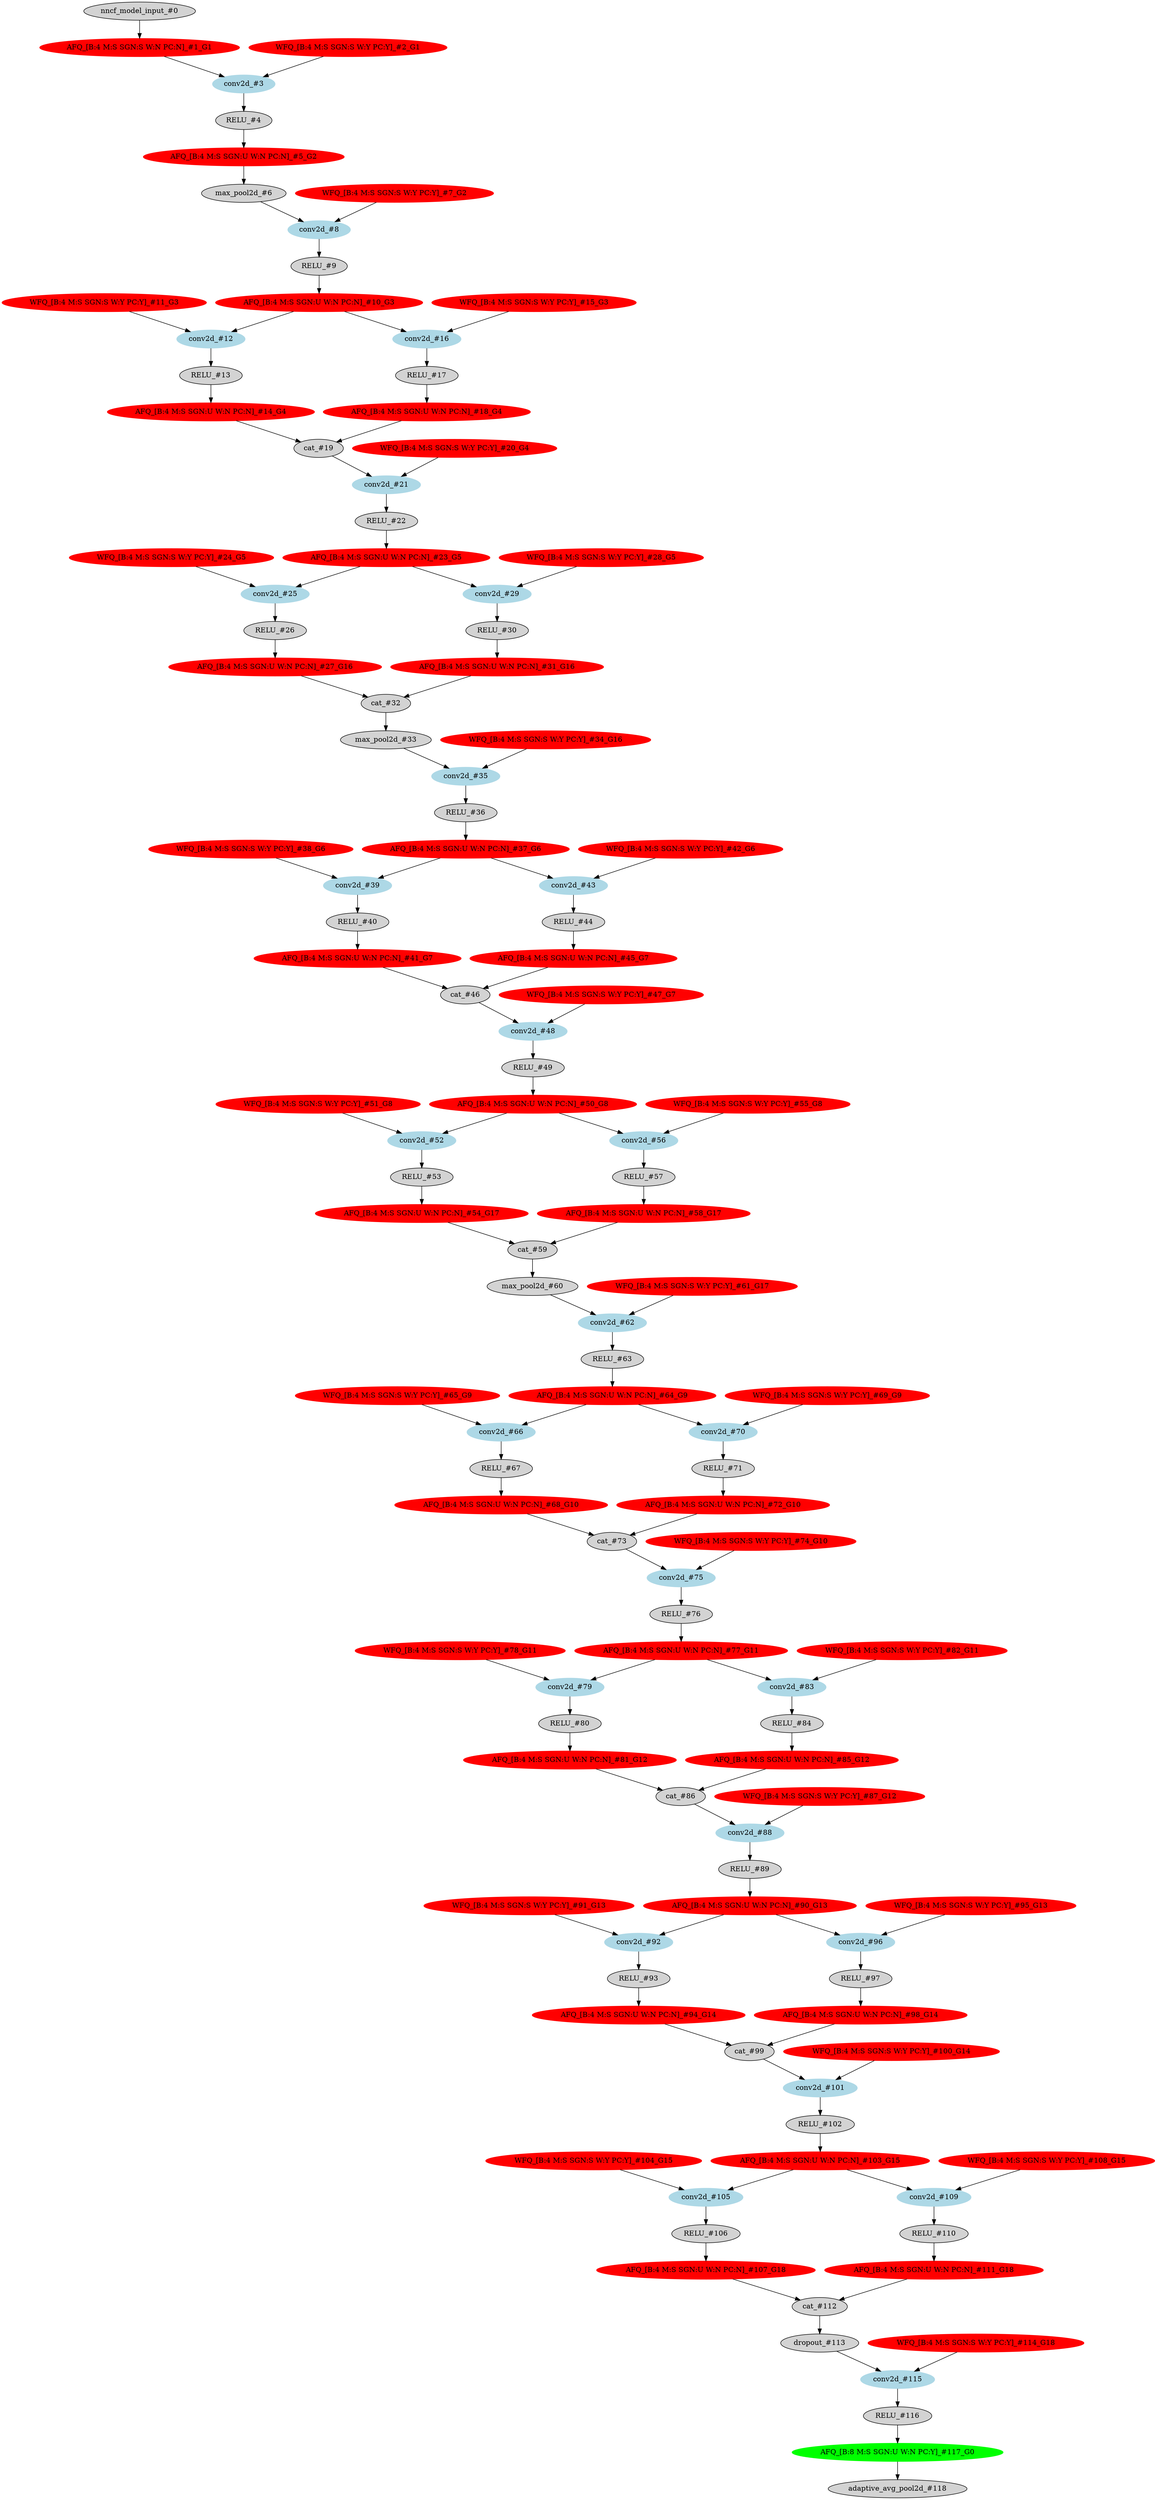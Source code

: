 strict digraph  {
"0 /nncf_model_input" [id=0, label="nncf_model_input_#0", scope="", style=filled, type=nncf_model_input];
"1 SymmetricQuantizer/symmetric_quantize" [color=red, id=1, label="AFQ_[B:4 M:S SGN:S W:N PC:N]_#1_G1", scope=SymmetricQuantizer, style=filled, type=symmetric_quantize];
"2 SqueezeNet/Sequential[features]/NNCFConv2d[0]/ModuleDict[pre_ops]/UpdateWeight[0]/SymmetricQuantizer[op]/symmetric_quantize" [color=red, id=2, label="WFQ_[B:4 M:S SGN:S W:Y PC:Y]_#2_G1", scope="SqueezeNet/Sequential[features]/NNCFConv2d[0]/ModuleDict[pre_ops]/UpdateWeight[0]/SymmetricQuantizer[op]", style=filled, type=symmetric_quantize];
"3 SqueezeNet/Sequential[features]/NNCFConv2d[0]/conv2d" [color=lightblue, id=3, label="conv2d_#3", scope="SqueezeNet/Sequential[features]/NNCFConv2d[0]", style=filled, type=conv2d];
"4 SqueezeNet/Sequential[features]/ReLU[1]/RELU" [id=4, label="RELU_#4", scope="SqueezeNet/Sequential[features]/ReLU[1]", style=filled, type=RELU];
"5 SqueezeNet/Sequential[features]/ReLU[1]/SymmetricQuantizer/symmetric_quantize" [color=red, id=5, label="AFQ_[B:4 M:S SGN:U W:N PC:N]_#5_G2", scope="SqueezeNet/Sequential[features]/ReLU[1]/SymmetricQuantizer", style=filled, type=symmetric_quantize];
"6 SqueezeNet/Sequential[features]/MaxPool2d[2]/max_pool2d" [id=6, label="max_pool2d_#6", scope="SqueezeNet/Sequential[features]/MaxPool2d[2]", style=filled, type=max_pool2d];
"7 SqueezeNet/Sequential[features]/Fire[3]/NNCFConv2d[squeeze]/ModuleDict[pre_ops]/UpdateWeight[0]/SymmetricQuantizer[op]/symmetric_quantize" [color=red, id=7, label="WFQ_[B:4 M:S SGN:S W:Y PC:Y]_#7_G2", scope="SqueezeNet/Sequential[features]/Fire[3]/NNCFConv2d[squeeze]/ModuleDict[pre_ops]/UpdateWeight[0]/SymmetricQuantizer[op]", style=filled, type=symmetric_quantize];
"8 SqueezeNet/Sequential[features]/Fire[3]/NNCFConv2d[squeeze]/conv2d" [color=lightblue, id=8, label="conv2d_#8", scope="SqueezeNet/Sequential[features]/Fire[3]/NNCFConv2d[squeeze]", style=filled, type=conv2d];
"9 SqueezeNet/Sequential[features]/Fire[3]/ReLU[squeeze_activation]/RELU" [id=9, label="RELU_#9", scope="SqueezeNet/Sequential[features]/Fire[3]/ReLU[squeeze_activation]", style=filled, type=RELU];
"10 SqueezeNet/Sequential[features]/Fire[3]/ReLU[squeeze_activation]/SymmetricQuantizer/symmetric_quantize" [color=red, id=10, label="AFQ_[B:4 M:S SGN:U W:N PC:N]_#10_G3", scope="SqueezeNet/Sequential[features]/Fire[3]/ReLU[squeeze_activation]/SymmetricQuantizer", style=filled, type=symmetric_quantize];
"11 SqueezeNet/Sequential[features]/Fire[3]/NNCFConv2d[expand1x1]/ModuleDict[pre_ops]/UpdateWeight[0]/SymmetricQuantizer[op]/symmetric_quantize" [color=red, id=11, label="WFQ_[B:4 M:S SGN:S W:Y PC:Y]_#11_G3", scope="SqueezeNet/Sequential[features]/Fire[3]/NNCFConv2d[expand1x1]/ModuleDict[pre_ops]/UpdateWeight[0]/SymmetricQuantizer[op]", style=filled, type=symmetric_quantize];
"12 SqueezeNet/Sequential[features]/Fire[3]/NNCFConv2d[expand1x1]/conv2d" [color=lightblue, id=12, label="conv2d_#12", scope="SqueezeNet/Sequential[features]/Fire[3]/NNCFConv2d[expand1x1]", style=filled, type=conv2d];
"13 SqueezeNet/Sequential[features]/Fire[3]/ReLU[expand1x1_activation]/RELU" [id=13, label="RELU_#13", scope="SqueezeNet/Sequential[features]/Fire[3]/ReLU[expand1x1_activation]", style=filled, type=RELU];
"14 SqueezeNet/Sequential[features]/Fire[3]/ReLU[expand1x1_activation]/SymmetricQuantizer/symmetric_quantize" [color=red, id=14, label="AFQ_[B:4 M:S SGN:U W:N PC:N]_#14_G4", scope="SqueezeNet/Sequential[features]/Fire[3]/ReLU[expand1x1_activation]/SymmetricQuantizer", style=filled, type=symmetric_quantize];
"15 SqueezeNet/Sequential[features]/Fire[3]/NNCFConv2d[expand3x3]/ModuleDict[pre_ops]/UpdateWeight[0]/SymmetricQuantizer[op]/symmetric_quantize" [color=red, id=15, label="WFQ_[B:4 M:S SGN:S W:Y PC:Y]_#15_G3", scope="SqueezeNet/Sequential[features]/Fire[3]/NNCFConv2d[expand3x3]/ModuleDict[pre_ops]/UpdateWeight[0]/SymmetricQuantizer[op]", style=filled, type=symmetric_quantize];
"16 SqueezeNet/Sequential[features]/Fire[3]/NNCFConv2d[expand3x3]/conv2d" [color=lightblue, id=16, label="conv2d_#16", scope="SqueezeNet/Sequential[features]/Fire[3]/NNCFConv2d[expand3x3]", style=filled, type=conv2d];
"17 SqueezeNet/Sequential[features]/Fire[3]/ReLU[expand3x3_activation]/RELU" [id=17, label="RELU_#17", scope="SqueezeNet/Sequential[features]/Fire[3]/ReLU[expand3x3_activation]", style=filled, type=RELU];
"18 SqueezeNet/Sequential[features]/Fire[3]/ReLU[expand3x3_activation]/SymmetricQuantizer/symmetric_quantize" [color=red, id=18, label="AFQ_[B:4 M:S SGN:U W:N PC:N]_#18_G4", scope="SqueezeNet/Sequential[features]/Fire[3]/ReLU[expand3x3_activation]/SymmetricQuantizer", style=filled, type=symmetric_quantize];
"19 SqueezeNet/Sequential[features]/Fire[3]/cat" [id=19, label="cat_#19", scope="SqueezeNet/Sequential[features]/Fire[3]", style=filled, type=cat];
"20 SqueezeNet/Sequential[features]/Fire[4]/NNCFConv2d[squeeze]/ModuleDict[pre_ops]/UpdateWeight[0]/SymmetricQuantizer[op]/symmetric_quantize" [color=red, id=20, label="WFQ_[B:4 M:S SGN:S W:Y PC:Y]_#20_G4", scope="SqueezeNet/Sequential[features]/Fire[4]/NNCFConv2d[squeeze]/ModuleDict[pre_ops]/UpdateWeight[0]/SymmetricQuantizer[op]", style=filled, type=symmetric_quantize];
"21 SqueezeNet/Sequential[features]/Fire[4]/NNCFConv2d[squeeze]/conv2d" [color=lightblue, id=21, label="conv2d_#21", scope="SqueezeNet/Sequential[features]/Fire[4]/NNCFConv2d[squeeze]", style=filled, type=conv2d];
"22 SqueezeNet/Sequential[features]/Fire[4]/ReLU[squeeze_activation]/RELU" [id=22, label="RELU_#22", scope="SqueezeNet/Sequential[features]/Fire[4]/ReLU[squeeze_activation]", style=filled, type=RELU];
"23 SqueezeNet/Sequential[features]/Fire[4]/ReLU[squeeze_activation]/SymmetricQuantizer/symmetric_quantize" [color=red, id=23, label="AFQ_[B:4 M:S SGN:U W:N PC:N]_#23_G5", scope="SqueezeNet/Sequential[features]/Fire[4]/ReLU[squeeze_activation]/SymmetricQuantizer", style=filled, type=symmetric_quantize];
"24 SqueezeNet/Sequential[features]/Fire[4]/NNCFConv2d[expand1x1]/ModuleDict[pre_ops]/UpdateWeight[0]/SymmetricQuantizer[op]/symmetric_quantize" [color=red, id=24, label="WFQ_[B:4 M:S SGN:S W:Y PC:Y]_#24_G5", scope="SqueezeNet/Sequential[features]/Fire[4]/NNCFConv2d[expand1x1]/ModuleDict[pre_ops]/UpdateWeight[0]/SymmetricQuantizer[op]", style=filled, type=symmetric_quantize];
"25 SqueezeNet/Sequential[features]/Fire[4]/NNCFConv2d[expand1x1]/conv2d" [color=lightblue, id=25, label="conv2d_#25", scope="SqueezeNet/Sequential[features]/Fire[4]/NNCFConv2d[expand1x1]", style=filled, type=conv2d];
"26 SqueezeNet/Sequential[features]/Fire[4]/ReLU[expand1x1_activation]/RELU" [id=26, label="RELU_#26", scope="SqueezeNet/Sequential[features]/Fire[4]/ReLU[expand1x1_activation]", style=filled, type=RELU];
"27 SqueezeNet/Sequential[features]/Fire[4]/ReLU[expand1x1_activation]/SymmetricQuantizer/symmetric_quantize" [color=red, id=27, label="AFQ_[B:4 M:S SGN:U W:N PC:N]_#27_G16", scope="SqueezeNet/Sequential[features]/Fire[4]/ReLU[expand1x1_activation]/SymmetricQuantizer", style=filled, type=symmetric_quantize];
"28 SqueezeNet/Sequential[features]/Fire[4]/NNCFConv2d[expand3x3]/ModuleDict[pre_ops]/UpdateWeight[0]/SymmetricQuantizer[op]/symmetric_quantize" [color=red, id=28, label="WFQ_[B:4 M:S SGN:S W:Y PC:Y]_#28_G5", scope="SqueezeNet/Sequential[features]/Fire[4]/NNCFConv2d[expand3x3]/ModuleDict[pre_ops]/UpdateWeight[0]/SymmetricQuantizer[op]", style=filled, type=symmetric_quantize];
"29 SqueezeNet/Sequential[features]/Fire[4]/NNCFConv2d[expand3x3]/conv2d" [color=lightblue, id=29, label="conv2d_#29", scope="SqueezeNet/Sequential[features]/Fire[4]/NNCFConv2d[expand3x3]", style=filled, type=conv2d];
"30 SqueezeNet/Sequential[features]/Fire[4]/ReLU[expand3x3_activation]/RELU" [id=30, label="RELU_#30", scope="SqueezeNet/Sequential[features]/Fire[4]/ReLU[expand3x3_activation]", style=filled, type=RELU];
"31 SqueezeNet/Sequential[features]/Fire[4]/ReLU[expand3x3_activation]/SymmetricQuantizer/symmetric_quantize" [color=red, id=31, label="AFQ_[B:4 M:S SGN:U W:N PC:N]_#31_G16", scope="SqueezeNet/Sequential[features]/Fire[4]/ReLU[expand3x3_activation]/SymmetricQuantizer", style=filled, type=symmetric_quantize];
"32 SqueezeNet/Sequential[features]/Fire[4]/cat" [id=32, label="cat_#32", scope="SqueezeNet/Sequential[features]/Fire[4]", style=filled, type=cat];
"33 SqueezeNet/Sequential[features]/MaxPool2d[5]/max_pool2d" [id=33, label="max_pool2d_#33", scope="SqueezeNet/Sequential[features]/MaxPool2d[5]", style=filled, type=max_pool2d];
"34 SqueezeNet/Sequential[features]/Fire[6]/NNCFConv2d[squeeze]/ModuleDict[pre_ops]/UpdateWeight[0]/SymmetricQuantizer[op]/symmetric_quantize" [color=red, id=34, label="WFQ_[B:4 M:S SGN:S W:Y PC:Y]_#34_G16", scope="SqueezeNet/Sequential[features]/Fire[6]/NNCFConv2d[squeeze]/ModuleDict[pre_ops]/UpdateWeight[0]/SymmetricQuantizer[op]", style=filled, type=symmetric_quantize];
"35 SqueezeNet/Sequential[features]/Fire[6]/NNCFConv2d[squeeze]/conv2d" [color=lightblue, id=35, label="conv2d_#35", scope="SqueezeNet/Sequential[features]/Fire[6]/NNCFConv2d[squeeze]", style=filled, type=conv2d];
"36 SqueezeNet/Sequential[features]/Fire[6]/ReLU[squeeze_activation]/RELU" [id=36, label="RELU_#36", scope="SqueezeNet/Sequential[features]/Fire[6]/ReLU[squeeze_activation]", style=filled, type=RELU];
"37 SqueezeNet/Sequential[features]/Fire[6]/ReLU[squeeze_activation]/SymmetricQuantizer/symmetric_quantize" [color=red, id=37, label="AFQ_[B:4 M:S SGN:U W:N PC:N]_#37_G6", scope="SqueezeNet/Sequential[features]/Fire[6]/ReLU[squeeze_activation]/SymmetricQuantizer", style=filled, type=symmetric_quantize];
"38 SqueezeNet/Sequential[features]/Fire[6]/NNCFConv2d[expand1x1]/ModuleDict[pre_ops]/UpdateWeight[0]/SymmetricQuantizer[op]/symmetric_quantize" [color=red, id=38, label="WFQ_[B:4 M:S SGN:S W:Y PC:Y]_#38_G6", scope="SqueezeNet/Sequential[features]/Fire[6]/NNCFConv2d[expand1x1]/ModuleDict[pre_ops]/UpdateWeight[0]/SymmetricQuantizer[op]", style=filled, type=symmetric_quantize];
"39 SqueezeNet/Sequential[features]/Fire[6]/NNCFConv2d[expand1x1]/conv2d" [color=lightblue, id=39, label="conv2d_#39", scope="SqueezeNet/Sequential[features]/Fire[6]/NNCFConv2d[expand1x1]", style=filled, type=conv2d];
"40 SqueezeNet/Sequential[features]/Fire[6]/ReLU[expand1x1_activation]/RELU" [id=40, label="RELU_#40", scope="SqueezeNet/Sequential[features]/Fire[6]/ReLU[expand1x1_activation]", style=filled, type=RELU];
"41 SqueezeNet/Sequential[features]/Fire[6]/ReLU[expand1x1_activation]/SymmetricQuantizer/symmetric_quantize" [color=red, id=41, label="AFQ_[B:4 M:S SGN:U W:N PC:N]_#41_G7", scope="SqueezeNet/Sequential[features]/Fire[6]/ReLU[expand1x1_activation]/SymmetricQuantizer", style=filled, type=symmetric_quantize];
"42 SqueezeNet/Sequential[features]/Fire[6]/NNCFConv2d[expand3x3]/ModuleDict[pre_ops]/UpdateWeight[0]/SymmetricQuantizer[op]/symmetric_quantize" [color=red, id=42, label="WFQ_[B:4 M:S SGN:S W:Y PC:Y]_#42_G6", scope="SqueezeNet/Sequential[features]/Fire[6]/NNCFConv2d[expand3x3]/ModuleDict[pre_ops]/UpdateWeight[0]/SymmetricQuantizer[op]", style=filled, type=symmetric_quantize];
"43 SqueezeNet/Sequential[features]/Fire[6]/NNCFConv2d[expand3x3]/conv2d" [color=lightblue, id=43, label="conv2d_#43", scope="SqueezeNet/Sequential[features]/Fire[6]/NNCFConv2d[expand3x3]", style=filled, type=conv2d];
"44 SqueezeNet/Sequential[features]/Fire[6]/ReLU[expand3x3_activation]/RELU" [id=44, label="RELU_#44", scope="SqueezeNet/Sequential[features]/Fire[6]/ReLU[expand3x3_activation]", style=filled, type=RELU];
"45 SqueezeNet/Sequential[features]/Fire[6]/ReLU[expand3x3_activation]/SymmetricQuantizer/symmetric_quantize" [color=red, id=45, label="AFQ_[B:4 M:S SGN:U W:N PC:N]_#45_G7", scope="SqueezeNet/Sequential[features]/Fire[6]/ReLU[expand3x3_activation]/SymmetricQuantizer", style=filled, type=symmetric_quantize];
"46 SqueezeNet/Sequential[features]/Fire[6]/cat" [id=46, label="cat_#46", scope="SqueezeNet/Sequential[features]/Fire[6]", style=filled, type=cat];
"47 SqueezeNet/Sequential[features]/Fire[7]/NNCFConv2d[squeeze]/ModuleDict[pre_ops]/UpdateWeight[0]/SymmetricQuantizer[op]/symmetric_quantize" [color=red, id=47, label="WFQ_[B:4 M:S SGN:S W:Y PC:Y]_#47_G7", scope="SqueezeNet/Sequential[features]/Fire[7]/NNCFConv2d[squeeze]/ModuleDict[pre_ops]/UpdateWeight[0]/SymmetricQuantizer[op]", style=filled, type=symmetric_quantize];
"48 SqueezeNet/Sequential[features]/Fire[7]/NNCFConv2d[squeeze]/conv2d" [color=lightblue, id=48, label="conv2d_#48", scope="SqueezeNet/Sequential[features]/Fire[7]/NNCFConv2d[squeeze]", style=filled, type=conv2d];
"49 SqueezeNet/Sequential[features]/Fire[7]/ReLU[squeeze_activation]/RELU" [id=49, label="RELU_#49", scope="SqueezeNet/Sequential[features]/Fire[7]/ReLU[squeeze_activation]", style=filled, type=RELU];
"50 SqueezeNet/Sequential[features]/Fire[7]/ReLU[squeeze_activation]/SymmetricQuantizer/symmetric_quantize" [color=red, id=50, label="AFQ_[B:4 M:S SGN:U W:N PC:N]_#50_G8", scope="SqueezeNet/Sequential[features]/Fire[7]/ReLU[squeeze_activation]/SymmetricQuantizer", style=filled, type=symmetric_quantize];
"51 SqueezeNet/Sequential[features]/Fire[7]/NNCFConv2d[expand1x1]/ModuleDict[pre_ops]/UpdateWeight[0]/SymmetricQuantizer[op]/symmetric_quantize" [color=red, id=51, label="WFQ_[B:4 M:S SGN:S W:Y PC:Y]_#51_G8", scope="SqueezeNet/Sequential[features]/Fire[7]/NNCFConv2d[expand1x1]/ModuleDict[pre_ops]/UpdateWeight[0]/SymmetricQuantizer[op]", style=filled, type=symmetric_quantize];
"52 SqueezeNet/Sequential[features]/Fire[7]/NNCFConv2d[expand1x1]/conv2d" [color=lightblue, id=52, label="conv2d_#52", scope="SqueezeNet/Sequential[features]/Fire[7]/NNCFConv2d[expand1x1]", style=filled, type=conv2d];
"53 SqueezeNet/Sequential[features]/Fire[7]/ReLU[expand1x1_activation]/RELU" [id=53, label="RELU_#53", scope="SqueezeNet/Sequential[features]/Fire[7]/ReLU[expand1x1_activation]", style=filled, type=RELU];
"54 SqueezeNet/Sequential[features]/Fire[7]/ReLU[expand1x1_activation]/SymmetricQuantizer/symmetric_quantize" [color=red, id=54, label="AFQ_[B:4 M:S SGN:U W:N PC:N]_#54_G17", scope="SqueezeNet/Sequential[features]/Fire[7]/ReLU[expand1x1_activation]/SymmetricQuantizer", style=filled, type=symmetric_quantize];
"55 SqueezeNet/Sequential[features]/Fire[7]/NNCFConv2d[expand3x3]/ModuleDict[pre_ops]/UpdateWeight[0]/SymmetricQuantizer[op]/symmetric_quantize" [color=red, id=55, label="WFQ_[B:4 M:S SGN:S W:Y PC:Y]_#55_G8", scope="SqueezeNet/Sequential[features]/Fire[7]/NNCFConv2d[expand3x3]/ModuleDict[pre_ops]/UpdateWeight[0]/SymmetricQuantizer[op]", style=filled, type=symmetric_quantize];
"56 SqueezeNet/Sequential[features]/Fire[7]/NNCFConv2d[expand3x3]/conv2d" [color=lightblue, id=56, label="conv2d_#56", scope="SqueezeNet/Sequential[features]/Fire[7]/NNCFConv2d[expand3x3]", style=filled, type=conv2d];
"57 SqueezeNet/Sequential[features]/Fire[7]/ReLU[expand3x3_activation]/RELU" [id=57, label="RELU_#57", scope="SqueezeNet/Sequential[features]/Fire[7]/ReLU[expand3x3_activation]", style=filled, type=RELU];
"58 SqueezeNet/Sequential[features]/Fire[7]/ReLU[expand3x3_activation]/SymmetricQuantizer/symmetric_quantize" [color=red, id=58, label="AFQ_[B:4 M:S SGN:U W:N PC:N]_#58_G17", scope="SqueezeNet/Sequential[features]/Fire[7]/ReLU[expand3x3_activation]/SymmetricQuantizer", style=filled, type=symmetric_quantize];
"59 SqueezeNet/Sequential[features]/Fire[7]/cat" [id=59, label="cat_#59", scope="SqueezeNet/Sequential[features]/Fire[7]", style=filled, type=cat];
"60 SqueezeNet/Sequential[features]/MaxPool2d[8]/max_pool2d" [id=60, label="max_pool2d_#60", scope="SqueezeNet/Sequential[features]/MaxPool2d[8]", style=filled, type=max_pool2d];
"61 SqueezeNet/Sequential[features]/Fire[9]/NNCFConv2d[squeeze]/ModuleDict[pre_ops]/UpdateWeight[0]/SymmetricQuantizer[op]/symmetric_quantize" [color=red, id=61, label="WFQ_[B:4 M:S SGN:S W:Y PC:Y]_#61_G17", scope="SqueezeNet/Sequential[features]/Fire[9]/NNCFConv2d[squeeze]/ModuleDict[pre_ops]/UpdateWeight[0]/SymmetricQuantizer[op]", style=filled, type=symmetric_quantize];
"62 SqueezeNet/Sequential[features]/Fire[9]/NNCFConv2d[squeeze]/conv2d" [color=lightblue, id=62, label="conv2d_#62", scope="SqueezeNet/Sequential[features]/Fire[9]/NNCFConv2d[squeeze]", style=filled, type=conv2d];
"63 SqueezeNet/Sequential[features]/Fire[9]/ReLU[squeeze_activation]/RELU" [id=63, label="RELU_#63", scope="SqueezeNet/Sequential[features]/Fire[9]/ReLU[squeeze_activation]", style=filled, type=RELU];
"64 SqueezeNet/Sequential[features]/Fire[9]/ReLU[squeeze_activation]/SymmetricQuantizer/symmetric_quantize" [color=red, id=64, label="AFQ_[B:4 M:S SGN:U W:N PC:N]_#64_G9", scope="SqueezeNet/Sequential[features]/Fire[9]/ReLU[squeeze_activation]/SymmetricQuantizer", style=filled, type=symmetric_quantize];
"65 SqueezeNet/Sequential[features]/Fire[9]/NNCFConv2d[expand1x1]/ModuleDict[pre_ops]/UpdateWeight[0]/SymmetricQuantizer[op]/symmetric_quantize" [color=red, id=65, label="WFQ_[B:4 M:S SGN:S W:Y PC:Y]_#65_G9", scope="SqueezeNet/Sequential[features]/Fire[9]/NNCFConv2d[expand1x1]/ModuleDict[pre_ops]/UpdateWeight[0]/SymmetricQuantizer[op]", style=filled, type=symmetric_quantize];
"66 SqueezeNet/Sequential[features]/Fire[9]/NNCFConv2d[expand1x1]/conv2d" [color=lightblue, id=66, label="conv2d_#66", scope="SqueezeNet/Sequential[features]/Fire[9]/NNCFConv2d[expand1x1]", style=filled, type=conv2d];
"67 SqueezeNet/Sequential[features]/Fire[9]/ReLU[expand1x1_activation]/RELU" [id=67, label="RELU_#67", scope="SqueezeNet/Sequential[features]/Fire[9]/ReLU[expand1x1_activation]", style=filled, type=RELU];
"68 SqueezeNet/Sequential[features]/Fire[9]/ReLU[expand1x1_activation]/SymmetricQuantizer/symmetric_quantize" [color=red, id=68, label="AFQ_[B:4 M:S SGN:U W:N PC:N]_#68_G10", scope="SqueezeNet/Sequential[features]/Fire[9]/ReLU[expand1x1_activation]/SymmetricQuantizer", style=filled, type=symmetric_quantize];
"69 SqueezeNet/Sequential[features]/Fire[9]/NNCFConv2d[expand3x3]/ModuleDict[pre_ops]/UpdateWeight[0]/SymmetricQuantizer[op]/symmetric_quantize" [color=red, id=69, label="WFQ_[B:4 M:S SGN:S W:Y PC:Y]_#69_G9", scope="SqueezeNet/Sequential[features]/Fire[9]/NNCFConv2d[expand3x3]/ModuleDict[pre_ops]/UpdateWeight[0]/SymmetricQuantizer[op]", style=filled, type=symmetric_quantize];
"70 SqueezeNet/Sequential[features]/Fire[9]/NNCFConv2d[expand3x3]/conv2d" [color=lightblue, id=70, label="conv2d_#70", scope="SqueezeNet/Sequential[features]/Fire[9]/NNCFConv2d[expand3x3]", style=filled, type=conv2d];
"71 SqueezeNet/Sequential[features]/Fire[9]/ReLU[expand3x3_activation]/RELU" [id=71, label="RELU_#71", scope="SqueezeNet/Sequential[features]/Fire[9]/ReLU[expand3x3_activation]", style=filled, type=RELU];
"72 SqueezeNet/Sequential[features]/Fire[9]/ReLU[expand3x3_activation]/SymmetricQuantizer/symmetric_quantize" [color=red, id=72, label="AFQ_[B:4 M:S SGN:U W:N PC:N]_#72_G10", scope="SqueezeNet/Sequential[features]/Fire[9]/ReLU[expand3x3_activation]/SymmetricQuantizer", style=filled, type=symmetric_quantize];
"73 SqueezeNet/Sequential[features]/Fire[9]/cat" [id=73, label="cat_#73", scope="SqueezeNet/Sequential[features]/Fire[9]", style=filled, type=cat];
"74 SqueezeNet/Sequential[features]/Fire[10]/NNCFConv2d[squeeze]/ModuleDict[pre_ops]/UpdateWeight[0]/SymmetricQuantizer[op]/symmetric_quantize" [color=red, id=74, label="WFQ_[B:4 M:S SGN:S W:Y PC:Y]_#74_G10", scope="SqueezeNet/Sequential[features]/Fire[10]/NNCFConv2d[squeeze]/ModuleDict[pre_ops]/UpdateWeight[0]/SymmetricQuantizer[op]", style=filled, type=symmetric_quantize];
"75 SqueezeNet/Sequential[features]/Fire[10]/NNCFConv2d[squeeze]/conv2d" [color=lightblue, id=75, label="conv2d_#75", scope="SqueezeNet/Sequential[features]/Fire[10]/NNCFConv2d[squeeze]", style=filled, type=conv2d];
"76 SqueezeNet/Sequential[features]/Fire[10]/ReLU[squeeze_activation]/RELU" [id=76, label="RELU_#76", scope="SqueezeNet/Sequential[features]/Fire[10]/ReLU[squeeze_activation]", style=filled, type=RELU];
"77 SqueezeNet/Sequential[features]/Fire[10]/ReLU[squeeze_activation]/SymmetricQuantizer/symmetric_quantize" [color=red, id=77, label="AFQ_[B:4 M:S SGN:U W:N PC:N]_#77_G11", scope="SqueezeNet/Sequential[features]/Fire[10]/ReLU[squeeze_activation]/SymmetricQuantizer", style=filled, type=symmetric_quantize];
"78 SqueezeNet/Sequential[features]/Fire[10]/NNCFConv2d[expand1x1]/ModuleDict[pre_ops]/UpdateWeight[0]/SymmetricQuantizer[op]/symmetric_quantize" [color=red, id=78, label="WFQ_[B:4 M:S SGN:S W:Y PC:Y]_#78_G11", scope="SqueezeNet/Sequential[features]/Fire[10]/NNCFConv2d[expand1x1]/ModuleDict[pre_ops]/UpdateWeight[0]/SymmetricQuantizer[op]", style=filled, type=symmetric_quantize];
"79 SqueezeNet/Sequential[features]/Fire[10]/NNCFConv2d[expand1x1]/conv2d" [color=lightblue, id=79, label="conv2d_#79", scope="SqueezeNet/Sequential[features]/Fire[10]/NNCFConv2d[expand1x1]", style=filled, type=conv2d];
"80 SqueezeNet/Sequential[features]/Fire[10]/ReLU[expand1x1_activation]/RELU" [id=80, label="RELU_#80", scope="SqueezeNet/Sequential[features]/Fire[10]/ReLU[expand1x1_activation]", style=filled, type=RELU];
"81 SqueezeNet/Sequential[features]/Fire[10]/ReLU[expand1x1_activation]/SymmetricQuantizer/symmetric_quantize" [color=red, id=81, label="AFQ_[B:4 M:S SGN:U W:N PC:N]_#81_G12", scope="SqueezeNet/Sequential[features]/Fire[10]/ReLU[expand1x1_activation]/SymmetricQuantizer", style=filled, type=symmetric_quantize];
"82 SqueezeNet/Sequential[features]/Fire[10]/NNCFConv2d[expand3x3]/ModuleDict[pre_ops]/UpdateWeight[0]/SymmetricQuantizer[op]/symmetric_quantize" [color=red, id=82, label="WFQ_[B:4 M:S SGN:S W:Y PC:Y]_#82_G11", scope="SqueezeNet/Sequential[features]/Fire[10]/NNCFConv2d[expand3x3]/ModuleDict[pre_ops]/UpdateWeight[0]/SymmetricQuantizer[op]", style=filled, type=symmetric_quantize];
"83 SqueezeNet/Sequential[features]/Fire[10]/NNCFConv2d[expand3x3]/conv2d" [color=lightblue, id=83, label="conv2d_#83", scope="SqueezeNet/Sequential[features]/Fire[10]/NNCFConv2d[expand3x3]", style=filled, type=conv2d];
"84 SqueezeNet/Sequential[features]/Fire[10]/ReLU[expand3x3_activation]/RELU" [id=84, label="RELU_#84", scope="SqueezeNet/Sequential[features]/Fire[10]/ReLU[expand3x3_activation]", style=filled, type=RELU];
"85 SqueezeNet/Sequential[features]/Fire[10]/ReLU[expand3x3_activation]/SymmetricQuantizer/symmetric_quantize" [color=red, id=85, label="AFQ_[B:4 M:S SGN:U W:N PC:N]_#85_G12", scope="SqueezeNet/Sequential[features]/Fire[10]/ReLU[expand3x3_activation]/SymmetricQuantizer", style=filled, type=symmetric_quantize];
"86 SqueezeNet/Sequential[features]/Fire[10]/cat" [id=86, label="cat_#86", scope="SqueezeNet/Sequential[features]/Fire[10]", style=filled, type=cat];
"87 SqueezeNet/Sequential[features]/Fire[11]/NNCFConv2d[squeeze]/ModuleDict[pre_ops]/UpdateWeight[0]/SymmetricQuantizer[op]/symmetric_quantize" [color=red, id=87, label="WFQ_[B:4 M:S SGN:S W:Y PC:Y]_#87_G12", scope="SqueezeNet/Sequential[features]/Fire[11]/NNCFConv2d[squeeze]/ModuleDict[pre_ops]/UpdateWeight[0]/SymmetricQuantizer[op]", style=filled, type=symmetric_quantize];
"88 SqueezeNet/Sequential[features]/Fire[11]/NNCFConv2d[squeeze]/conv2d" [color=lightblue, id=88, label="conv2d_#88", scope="SqueezeNet/Sequential[features]/Fire[11]/NNCFConv2d[squeeze]", style=filled, type=conv2d];
"89 SqueezeNet/Sequential[features]/Fire[11]/ReLU[squeeze_activation]/RELU" [id=89, label="RELU_#89", scope="SqueezeNet/Sequential[features]/Fire[11]/ReLU[squeeze_activation]", style=filled, type=RELU];
"90 SqueezeNet/Sequential[features]/Fire[11]/ReLU[squeeze_activation]/SymmetricQuantizer/symmetric_quantize" [color=red, id=90, label="AFQ_[B:4 M:S SGN:U W:N PC:N]_#90_G13", scope="SqueezeNet/Sequential[features]/Fire[11]/ReLU[squeeze_activation]/SymmetricQuantizer", style=filled, type=symmetric_quantize];
"91 SqueezeNet/Sequential[features]/Fire[11]/NNCFConv2d[expand1x1]/ModuleDict[pre_ops]/UpdateWeight[0]/SymmetricQuantizer[op]/symmetric_quantize" [color=red, id=91, label="WFQ_[B:4 M:S SGN:S W:Y PC:Y]_#91_G13", scope="SqueezeNet/Sequential[features]/Fire[11]/NNCFConv2d[expand1x1]/ModuleDict[pre_ops]/UpdateWeight[0]/SymmetricQuantizer[op]", style=filled, type=symmetric_quantize];
"92 SqueezeNet/Sequential[features]/Fire[11]/NNCFConv2d[expand1x1]/conv2d" [color=lightblue, id=92, label="conv2d_#92", scope="SqueezeNet/Sequential[features]/Fire[11]/NNCFConv2d[expand1x1]", style=filled, type=conv2d];
"93 SqueezeNet/Sequential[features]/Fire[11]/ReLU[expand1x1_activation]/RELU" [id=93, label="RELU_#93", scope="SqueezeNet/Sequential[features]/Fire[11]/ReLU[expand1x1_activation]", style=filled, type=RELU];
"94 SqueezeNet/Sequential[features]/Fire[11]/ReLU[expand1x1_activation]/SymmetricQuantizer/symmetric_quantize" [color=red, id=94, label="AFQ_[B:4 M:S SGN:U W:N PC:N]_#94_G14", scope="SqueezeNet/Sequential[features]/Fire[11]/ReLU[expand1x1_activation]/SymmetricQuantizer", style=filled, type=symmetric_quantize];
"95 SqueezeNet/Sequential[features]/Fire[11]/NNCFConv2d[expand3x3]/ModuleDict[pre_ops]/UpdateWeight[0]/SymmetricQuantizer[op]/symmetric_quantize" [color=red, id=95, label="WFQ_[B:4 M:S SGN:S W:Y PC:Y]_#95_G13", scope="SqueezeNet/Sequential[features]/Fire[11]/NNCFConv2d[expand3x3]/ModuleDict[pre_ops]/UpdateWeight[0]/SymmetricQuantizer[op]", style=filled, type=symmetric_quantize];
"96 SqueezeNet/Sequential[features]/Fire[11]/NNCFConv2d[expand3x3]/conv2d" [color=lightblue, id=96, label="conv2d_#96", scope="SqueezeNet/Sequential[features]/Fire[11]/NNCFConv2d[expand3x3]", style=filled, type=conv2d];
"97 SqueezeNet/Sequential[features]/Fire[11]/ReLU[expand3x3_activation]/RELU" [id=97, label="RELU_#97", scope="SqueezeNet/Sequential[features]/Fire[11]/ReLU[expand3x3_activation]", style=filled, type=RELU];
"98 SqueezeNet/Sequential[features]/Fire[11]/ReLU[expand3x3_activation]/SymmetricQuantizer/symmetric_quantize" [color=red, id=98, label="AFQ_[B:4 M:S SGN:U W:N PC:N]_#98_G14", scope="SqueezeNet/Sequential[features]/Fire[11]/ReLU[expand3x3_activation]/SymmetricQuantizer", style=filled, type=symmetric_quantize];
"99 SqueezeNet/Sequential[features]/Fire[11]/cat" [id=99, label="cat_#99", scope="SqueezeNet/Sequential[features]/Fire[11]", style=filled, type=cat];
"100 SqueezeNet/Sequential[features]/Fire[12]/NNCFConv2d[squeeze]/ModuleDict[pre_ops]/UpdateWeight[0]/SymmetricQuantizer[op]/symmetric_quantize" [color=red, id=100, label="WFQ_[B:4 M:S SGN:S W:Y PC:Y]_#100_G14", scope="SqueezeNet/Sequential[features]/Fire[12]/NNCFConv2d[squeeze]/ModuleDict[pre_ops]/UpdateWeight[0]/SymmetricQuantizer[op]", style=filled, type=symmetric_quantize];
"101 SqueezeNet/Sequential[features]/Fire[12]/NNCFConv2d[squeeze]/conv2d" [color=lightblue, id=101, label="conv2d_#101", scope="SqueezeNet/Sequential[features]/Fire[12]/NNCFConv2d[squeeze]", style=filled, type=conv2d];
"102 SqueezeNet/Sequential[features]/Fire[12]/ReLU[squeeze_activation]/RELU" [id=102, label="RELU_#102", scope="SqueezeNet/Sequential[features]/Fire[12]/ReLU[squeeze_activation]", style=filled, type=RELU];
"103 SqueezeNet/Sequential[features]/Fire[12]/ReLU[squeeze_activation]/SymmetricQuantizer/symmetric_quantize" [color=red, id=103, label="AFQ_[B:4 M:S SGN:U W:N PC:N]_#103_G15", scope="SqueezeNet/Sequential[features]/Fire[12]/ReLU[squeeze_activation]/SymmetricQuantizer", style=filled, type=symmetric_quantize];
"104 SqueezeNet/Sequential[features]/Fire[12]/NNCFConv2d[expand1x1]/ModuleDict[pre_ops]/UpdateWeight[0]/SymmetricQuantizer[op]/symmetric_quantize" [color=red, id=104, label="WFQ_[B:4 M:S SGN:S W:Y PC:Y]_#104_G15", scope="SqueezeNet/Sequential[features]/Fire[12]/NNCFConv2d[expand1x1]/ModuleDict[pre_ops]/UpdateWeight[0]/SymmetricQuantizer[op]", style=filled, type=symmetric_quantize];
"105 SqueezeNet/Sequential[features]/Fire[12]/NNCFConv2d[expand1x1]/conv2d" [color=lightblue, id=105, label="conv2d_#105", scope="SqueezeNet/Sequential[features]/Fire[12]/NNCFConv2d[expand1x1]", style=filled, type=conv2d];
"106 SqueezeNet/Sequential[features]/Fire[12]/ReLU[expand1x1_activation]/RELU" [id=106, label="RELU_#106", scope="SqueezeNet/Sequential[features]/Fire[12]/ReLU[expand1x1_activation]", style=filled, type=RELU];
"107 SqueezeNet/Sequential[features]/Fire[12]/ReLU[expand1x1_activation]/SymmetricQuantizer/symmetric_quantize" [color=red, id=107, label="AFQ_[B:4 M:S SGN:U W:N PC:N]_#107_G18", scope="SqueezeNet/Sequential[features]/Fire[12]/ReLU[expand1x1_activation]/SymmetricQuantizer", style=filled, type=symmetric_quantize];
"108 SqueezeNet/Sequential[features]/Fire[12]/NNCFConv2d[expand3x3]/ModuleDict[pre_ops]/UpdateWeight[0]/SymmetricQuantizer[op]/symmetric_quantize" [color=red, id=108, label="WFQ_[B:4 M:S SGN:S W:Y PC:Y]_#108_G15", scope="SqueezeNet/Sequential[features]/Fire[12]/NNCFConv2d[expand3x3]/ModuleDict[pre_ops]/UpdateWeight[0]/SymmetricQuantizer[op]", style=filled, type=symmetric_quantize];
"109 SqueezeNet/Sequential[features]/Fire[12]/NNCFConv2d[expand3x3]/conv2d" [color=lightblue, id=109, label="conv2d_#109", scope="SqueezeNet/Sequential[features]/Fire[12]/NNCFConv2d[expand3x3]", style=filled, type=conv2d];
"110 SqueezeNet/Sequential[features]/Fire[12]/ReLU[expand3x3_activation]/RELU" [id=110, label="RELU_#110", scope="SqueezeNet/Sequential[features]/Fire[12]/ReLU[expand3x3_activation]", style=filled, type=RELU];
"111 SqueezeNet/Sequential[features]/Fire[12]/ReLU[expand3x3_activation]/SymmetricQuantizer/symmetric_quantize" [color=red, id=111, label="AFQ_[B:4 M:S SGN:U W:N PC:N]_#111_G18", scope="SqueezeNet/Sequential[features]/Fire[12]/ReLU[expand3x3_activation]/SymmetricQuantizer", style=filled, type=symmetric_quantize];
"112 SqueezeNet/Sequential[features]/Fire[12]/cat" [id=112, label="cat_#112", scope="SqueezeNet/Sequential[features]/Fire[12]", style=filled, type=cat];
"113 SqueezeNet/Sequential[classifier]/Dropout[0]/dropout" [id=113, label="dropout_#113", scope="SqueezeNet/Sequential[classifier]/Dropout[0]", style=filled, type=dropout];
"114 SqueezeNet/Sequential[classifier]/NNCFConv2d[1]/ModuleDict[pre_ops]/UpdateWeight[0]/SymmetricQuantizer[op]/symmetric_quantize" [color=red, id=114, label="WFQ_[B:4 M:S SGN:S W:Y PC:Y]_#114_G18", scope="SqueezeNet/Sequential[classifier]/NNCFConv2d[1]/ModuleDict[pre_ops]/UpdateWeight[0]/SymmetricQuantizer[op]", style=filled, type=symmetric_quantize];
"115 SqueezeNet/Sequential[classifier]/NNCFConv2d[1]/conv2d" [color=lightblue, id=115, label="conv2d_#115", scope="SqueezeNet/Sequential[classifier]/NNCFConv2d[1]", style=filled, type=conv2d];
"116 SqueezeNet/Sequential[classifier]/ReLU[2]/RELU" [id=116, label="RELU_#116", scope="SqueezeNet/Sequential[classifier]/ReLU[2]", style=filled, type=RELU];
"117 SqueezeNet/Sequential[classifier]/ReLU[2]/SymmetricQuantizer/symmetric_quantize" [color=green, id=117, label="AFQ_[B:8 M:S SGN:U W:N PC:Y]_#117_G0", scope="SqueezeNet/Sequential[classifier]/ReLU[2]/SymmetricQuantizer", style=filled, type=symmetric_quantize];
"118 SqueezeNet/Sequential[classifier]/AdaptiveAvgPool2d[3]/adaptive_avg_pool2d" [id=118, label="adaptive_avg_pool2d_#118", scope="SqueezeNet/Sequential[classifier]/AdaptiveAvgPool2d[3]", style=filled, type=adaptive_avg_pool2d];
"0 /nncf_model_input" -> "1 SymmetricQuantizer/symmetric_quantize";
"1 SymmetricQuantizer/symmetric_quantize" -> "3 SqueezeNet/Sequential[features]/NNCFConv2d[0]/conv2d";
"2 SqueezeNet/Sequential[features]/NNCFConv2d[0]/ModuleDict[pre_ops]/UpdateWeight[0]/SymmetricQuantizer[op]/symmetric_quantize" -> "3 SqueezeNet/Sequential[features]/NNCFConv2d[0]/conv2d";
"3 SqueezeNet/Sequential[features]/NNCFConv2d[0]/conv2d" -> "4 SqueezeNet/Sequential[features]/ReLU[1]/RELU";
"4 SqueezeNet/Sequential[features]/ReLU[1]/RELU" -> "5 SqueezeNet/Sequential[features]/ReLU[1]/SymmetricQuantizer/symmetric_quantize";
"5 SqueezeNet/Sequential[features]/ReLU[1]/SymmetricQuantizer/symmetric_quantize" -> "6 SqueezeNet/Sequential[features]/MaxPool2d[2]/max_pool2d";
"6 SqueezeNet/Sequential[features]/MaxPool2d[2]/max_pool2d" -> "8 SqueezeNet/Sequential[features]/Fire[3]/NNCFConv2d[squeeze]/conv2d";
"7 SqueezeNet/Sequential[features]/Fire[3]/NNCFConv2d[squeeze]/ModuleDict[pre_ops]/UpdateWeight[0]/SymmetricQuantizer[op]/symmetric_quantize" -> "8 SqueezeNet/Sequential[features]/Fire[3]/NNCFConv2d[squeeze]/conv2d";
"8 SqueezeNet/Sequential[features]/Fire[3]/NNCFConv2d[squeeze]/conv2d" -> "9 SqueezeNet/Sequential[features]/Fire[3]/ReLU[squeeze_activation]/RELU";
"9 SqueezeNet/Sequential[features]/Fire[3]/ReLU[squeeze_activation]/RELU" -> "10 SqueezeNet/Sequential[features]/Fire[3]/ReLU[squeeze_activation]/SymmetricQuantizer/symmetric_quantize";
"10 SqueezeNet/Sequential[features]/Fire[3]/ReLU[squeeze_activation]/SymmetricQuantizer/symmetric_quantize" -> "12 SqueezeNet/Sequential[features]/Fire[3]/NNCFConv2d[expand1x1]/conv2d";
"10 SqueezeNet/Sequential[features]/Fire[3]/ReLU[squeeze_activation]/SymmetricQuantizer/symmetric_quantize" -> "16 SqueezeNet/Sequential[features]/Fire[3]/NNCFConv2d[expand3x3]/conv2d";
"11 SqueezeNet/Sequential[features]/Fire[3]/NNCFConv2d[expand1x1]/ModuleDict[pre_ops]/UpdateWeight[0]/SymmetricQuantizer[op]/symmetric_quantize" -> "12 SqueezeNet/Sequential[features]/Fire[3]/NNCFConv2d[expand1x1]/conv2d";
"12 SqueezeNet/Sequential[features]/Fire[3]/NNCFConv2d[expand1x1]/conv2d" -> "13 SqueezeNet/Sequential[features]/Fire[3]/ReLU[expand1x1_activation]/RELU";
"13 SqueezeNet/Sequential[features]/Fire[3]/ReLU[expand1x1_activation]/RELU" -> "14 SqueezeNet/Sequential[features]/Fire[3]/ReLU[expand1x1_activation]/SymmetricQuantizer/symmetric_quantize";
"14 SqueezeNet/Sequential[features]/Fire[3]/ReLU[expand1x1_activation]/SymmetricQuantizer/symmetric_quantize" -> "19 SqueezeNet/Sequential[features]/Fire[3]/cat";
"15 SqueezeNet/Sequential[features]/Fire[3]/NNCFConv2d[expand3x3]/ModuleDict[pre_ops]/UpdateWeight[0]/SymmetricQuantizer[op]/symmetric_quantize" -> "16 SqueezeNet/Sequential[features]/Fire[3]/NNCFConv2d[expand3x3]/conv2d";
"16 SqueezeNet/Sequential[features]/Fire[3]/NNCFConv2d[expand3x3]/conv2d" -> "17 SqueezeNet/Sequential[features]/Fire[3]/ReLU[expand3x3_activation]/RELU";
"17 SqueezeNet/Sequential[features]/Fire[3]/ReLU[expand3x3_activation]/RELU" -> "18 SqueezeNet/Sequential[features]/Fire[3]/ReLU[expand3x3_activation]/SymmetricQuantizer/symmetric_quantize";
"18 SqueezeNet/Sequential[features]/Fire[3]/ReLU[expand3x3_activation]/SymmetricQuantizer/symmetric_quantize" -> "19 SqueezeNet/Sequential[features]/Fire[3]/cat";
"19 SqueezeNet/Sequential[features]/Fire[3]/cat" -> "21 SqueezeNet/Sequential[features]/Fire[4]/NNCFConv2d[squeeze]/conv2d";
"20 SqueezeNet/Sequential[features]/Fire[4]/NNCFConv2d[squeeze]/ModuleDict[pre_ops]/UpdateWeight[0]/SymmetricQuantizer[op]/symmetric_quantize" -> "21 SqueezeNet/Sequential[features]/Fire[4]/NNCFConv2d[squeeze]/conv2d";
"21 SqueezeNet/Sequential[features]/Fire[4]/NNCFConv2d[squeeze]/conv2d" -> "22 SqueezeNet/Sequential[features]/Fire[4]/ReLU[squeeze_activation]/RELU";
"22 SqueezeNet/Sequential[features]/Fire[4]/ReLU[squeeze_activation]/RELU" -> "23 SqueezeNet/Sequential[features]/Fire[4]/ReLU[squeeze_activation]/SymmetricQuantizer/symmetric_quantize";
"23 SqueezeNet/Sequential[features]/Fire[4]/ReLU[squeeze_activation]/SymmetricQuantizer/symmetric_quantize" -> "25 SqueezeNet/Sequential[features]/Fire[4]/NNCFConv2d[expand1x1]/conv2d";
"23 SqueezeNet/Sequential[features]/Fire[4]/ReLU[squeeze_activation]/SymmetricQuantizer/symmetric_quantize" -> "29 SqueezeNet/Sequential[features]/Fire[4]/NNCFConv2d[expand3x3]/conv2d";
"24 SqueezeNet/Sequential[features]/Fire[4]/NNCFConv2d[expand1x1]/ModuleDict[pre_ops]/UpdateWeight[0]/SymmetricQuantizer[op]/symmetric_quantize" -> "25 SqueezeNet/Sequential[features]/Fire[4]/NNCFConv2d[expand1x1]/conv2d";
"25 SqueezeNet/Sequential[features]/Fire[4]/NNCFConv2d[expand1x1]/conv2d" -> "26 SqueezeNet/Sequential[features]/Fire[4]/ReLU[expand1x1_activation]/RELU";
"26 SqueezeNet/Sequential[features]/Fire[4]/ReLU[expand1x1_activation]/RELU" -> "27 SqueezeNet/Sequential[features]/Fire[4]/ReLU[expand1x1_activation]/SymmetricQuantizer/symmetric_quantize";
"27 SqueezeNet/Sequential[features]/Fire[4]/ReLU[expand1x1_activation]/SymmetricQuantizer/symmetric_quantize" -> "32 SqueezeNet/Sequential[features]/Fire[4]/cat";
"28 SqueezeNet/Sequential[features]/Fire[4]/NNCFConv2d[expand3x3]/ModuleDict[pre_ops]/UpdateWeight[0]/SymmetricQuantizer[op]/symmetric_quantize" -> "29 SqueezeNet/Sequential[features]/Fire[4]/NNCFConv2d[expand3x3]/conv2d";
"29 SqueezeNet/Sequential[features]/Fire[4]/NNCFConv2d[expand3x3]/conv2d" -> "30 SqueezeNet/Sequential[features]/Fire[4]/ReLU[expand3x3_activation]/RELU";
"30 SqueezeNet/Sequential[features]/Fire[4]/ReLU[expand3x3_activation]/RELU" -> "31 SqueezeNet/Sequential[features]/Fire[4]/ReLU[expand3x3_activation]/SymmetricQuantizer/symmetric_quantize";
"31 SqueezeNet/Sequential[features]/Fire[4]/ReLU[expand3x3_activation]/SymmetricQuantizer/symmetric_quantize" -> "32 SqueezeNet/Sequential[features]/Fire[4]/cat";
"32 SqueezeNet/Sequential[features]/Fire[4]/cat" -> "33 SqueezeNet/Sequential[features]/MaxPool2d[5]/max_pool2d";
"33 SqueezeNet/Sequential[features]/MaxPool2d[5]/max_pool2d" -> "35 SqueezeNet/Sequential[features]/Fire[6]/NNCFConv2d[squeeze]/conv2d";
"34 SqueezeNet/Sequential[features]/Fire[6]/NNCFConv2d[squeeze]/ModuleDict[pre_ops]/UpdateWeight[0]/SymmetricQuantizer[op]/symmetric_quantize" -> "35 SqueezeNet/Sequential[features]/Fire[6]/NNCFConv2d[squeeze]/conv2d";
"35 SqueezeNet/Sequential[features]/Fire[6]/NNCFConv2d[squeeze]/conv2d" -> "36 SqueezeNet/Sequential[features]/Fire[6]/ReLU[squeeze_activation]/RELU";
"36 SqueezeNet/Sequential[features]/Fire[6]/ReLU[squeeze_activation]/RELU" -> "37 SqueezeNet/Sequential[features]/Fire[6]/ReLU[squeeze_activation]/SymmetricQuantizer/symmetric_quantize";
"37 SqueezeNet/Sequential[features]/Fire[6]/ReLU[squeeze_activation]/SymmetricQuantizer/symmetric_quantize" -> "39 SqueezeNet/Sequential[features]/Fire[6]/NNCFConv2d[expand1x1]/conv2d";
"37 SqueezeNet/Sequential[features]/Fire[6]/ReLU[squeeze_activation]/SymmetricQuantizer/symmetric_quantize" -> "43 SqueezeNet/Sequential[features]/Fire[6]/NNCFConv2d[expand3x3]/conv2d";
"38 SqueezeNet/Sequential[features]/Fire[6]/NNCFConv2d[expand1x1]/ModuleDict[pre_ops]/UpdateWeight[0]/SymmetricQuantizer[op]/symmetric_quantize" -> "39 SqueezeNet/Sequential[features]/Fire[6]/NNCFConv2d[expand1x1]/conv2d";
"39 SqueezeNet/Sequential[features]/Fire[6]/NNCFConv2d[expand1x1]/conv2d" -> "40 SqueezeNet/Sequential[features]/Fire[6]/ReLU[expand1x1_activation]/RELU";
"40 SqueezeNet/Sequential[features]/Fire[6]/ReLU[expand1x1_activation]/RELU" -> "41 SqueezeNet/Sequential[features]/Fire[6]/ReLU[expand1x1_activation]/SymmetricQuantizer/symmetric_quantize";
"41 SqueezeNet/Sequential[features]/Fire[6]/ReLU[expand1x1_activation]/SymmetricQuantizer/symmetric_quantize" -> "46 SqueezeNet/Sequential[features]/Fire[6]/cat";
"42 SqueezeNet/Sequential[features]/Fire[6]/NNCFConv2d[expand3x3]/ModuleDict[pre_ops]/UpdateWeight[0]/SymmetricQuantizer[op]/symmetric_quantize" -> "43 SqueezeNet/Sequential[features]/Fire[6]/NNCFConv2d[expand3x3]/conv2d";
"43 SqueezeNet/Sequential[features]/Fire[6]/NNCFConv2d[expand3x3]/conv2d" -> "44 SqueezeNet/Sequential[features]/Fire[6]/ReLU[expand3x3_activation]/RELU";
"44 SqueezeNet/Sequential[features]/Fire[6]/ReLU[expand3x3_activation]/RELU" -> "45 SqueezeNet/Sequential[features]/Fire[6]/ReLU[expand3x3_activation]/SymmetricQuantizer/symmetric_quantize";
"45 SqueezeNet/Sequential[features]/Fire[6]/ReLU[expand3x3_activation]/SymmetricQuantizer/symmetric_quantize" -> "46 SqueezeNet/Sequential[features]/Fire[6]/cat";
"46 SqueezeNet/Sequential[features]/Fire[6]/cat" -> "48 SqueezeNet/Sequential[features]/Fire[7]/NNCFConv2d[squeeze]/conv2d";
"47 SqueezeNet/Sequential[features]/Fire[7]/NNCFConv2d[squeeze]/ModuleDict[pre_ops]/UpdateWeight[0]/SymmetricQuantizer[op]/symmetric_quantize" -> "48 SqueezeNet/Sequential[features]/Fire[7]/NNCFConv2d[squeeze]/conv2d";
"48 SqueezeNet/Sequential[features]/Fire[7]/NNCFConv2d[squeeze]/conv2d" -> "49 SqueezeNet/Sequential[features]/Fire[7]/ReLU[squeeze_activation]/RELU";
"49 SqueezeNet/Sequential[features]/Fire[7]/ReLU[squeeze_activation]/RELU" -> "50 SqueezeNet/Sequential[features]/Fire[7]/ReLU[squeeze_activation]/SymmetricQuantizer/symmetric_quantize";
"50 SqueezeNet/Sequential[features]/Fire[7]/ReLU[squeeze_activation]/SymmetricQuantizer/symmetric_quantize" -> "52 SqueezeNet/Sequential[features]/Fire[7]/NNCFConv2d[expand1x1]/conv2d";
"50 SqueezeNet/Sequential[features]/Fire[7]/ReLU[squeeze_activation]/SymmetricQuantizer/symmetric_quantize" -> "56 SqueezeNet/Sequential[features]/Fire[7]/NNCFConv2d[expand3x3]/conv2d";
"51 SqueezeNet/Sequential[features]/Fire[7]/NNCFConv2d[expand1x1]/ModuleDict[pre_ops]/UpdateWeight[0]/SymmetricQuantizer[op]/symmetric_quantize" -> "52 SqueezeNet/Sequential[features]/Fire[7]/NNCFConv2d[expand1x1]/conv2d";
"52 SqueezeNet/Sequential[features]/Fire[7]/NNCFConv2d[expand1x1]/conv2d" -> "53 SqueezeNet/Sequential[features]/Fire[7]/ReLU[expand1x1_activation]/RELU";
"53 SqueezeNet/Sequential[features]/Fire[7]/ReLU[expand1x1_activation]/RELU" -> "54 SqueezeNet/Sequential[features]/Fire[7]/ReLU[expand1x1_activation]/SymmetricQuantizer/symmetric_quantize";
"54 SqueezeNet/Sequential[features]/Fire[7]/ReLU[expand1x1_activation]/SymmetricQuantizer/symmetric_quantize" -> "59 SqueezeNet/Sequential[features]/Fire[7]/cat";
"55 SqueezeNet/Sequential[features]/Fire[7]/NNCFConv2d[expand3x3]/ModuleDict[pre_ops]/UpdateWeight[0]/SymmetricQuantizer[op]/symmetric_quantize" -> "56 SqueezeNet/Sequential[features]/Fire[7]/NNCFConv2d[expand3x3]/conv2d";
"56 SqueezeNet/Sequential[features]/Fire[7]/NNCFConv2d[expand3x3]/conv2d" -> "57 SqueezeNet/Sequential[features]/Fire[7]/ReLU[expand3x3_activation]/RELU";
"57 SqueezeNet/Sequential[features]/Fire[7]/ReLU[expand3x3_activation]/RELU" -> "58 SqueezeNet/Sequential[features]/Fire[7]/ReLU[expand3x3_activation]/SymmetricQuantizer/symmetric_quantize";
"58 SqueezeNet/Sequential[features]/Fire[7]/ReLU[expand3x3_activation]/SymmetricQuantizer/symmetric_quantize" -> "59 SqueezeNet/Sequential[features]/Fire[7]/cat";
"59 SqueezeNet/Sequential[features]/Fire[7]/cat" -> "60 SqueezeNet/Sequential[features]/MaxPool2d[8]/max_pool2d";
"60 SqueezeNet/Sequential[features]/MaxPool2d[8]/max_pool2d" -> "62 SqueezeNet/Sequential[features]/Fire[9]/NNCFConv2d[squeeze]/conv2d";
"61 SqueezeNet/Sequential[features]/Fire[9]/NNCFConv2d[squeeze]/ModuleDict[pre_ops]/UpdateWeight[0]/SymmetricQuantizer[op]/symmetric_quantize" -> "62 SqueezeNet/Sequential[features]/Fire[9]/NNCFConv2d[squeeze]/conv2d";
"62 SqueezeNet/Sequential[features]/Fire[9]/NNCFConv2d[squeeze]/conv2d" -> "63 SqueezeNet/Sequential[features]/Fire[9]/ReLU[squeeze_activation]/RELU";
"63 SqueezeNet/Sequential[features]/Fire[9]/ReLU[squeeze_activation]/RELU" -> "64 SqueezeNet/Sequential[features]/Fire[9]/ReLU[squeeze_activation]/SymmetricQuantizer/symmetric_quantize";
"64 SqueezeNet/Sequential[features]/Fire[9]/ReLU[squeeze_activation]/SymmetricQuantizer/symmetric_quantize" -> "66 SqueezeNet/Sequential[features]/Fire[9]/NNCFConv2d[expand1x1]/conv2d";
"64 SqueezeNet/Sequential[features]/Fire[9]/ReLU[squeeze_activation]/SymmetricQuantizer/symmetric_quantize" -> "70 SqueezeNet/Sequential[features]/Fire[9]/NNCFConv2d[expand3x3]/conv2d";
"65 SqueezeNet/Sequential[features]/Fire[9]/NNCFConv2d[expand1x1]/ModuleDict[pre_ops]/UpdateWeight[0]/SymmetricQuantizer[op]/symmetric_quantize" -> "66 SqueezeNet/Sequential[features]/Fire[9]/NNCFConv2d[expand1x1]/conv2d";
"66 SqueezeNet/Sequential[features]/Fire[9]/NNCFConv2d[expand1x1]/conv2d" -> "67 SqueezeNet/Sequential[features]/Fire[9]/ReLU[expand1x1_activation]/RELU";
"67 SqueezeNet/Sequential[features]/Fire[9]/ReLU[expand1x1_activation]/RELU" -> "68 SqueezeNet/Sequential[features]/Fire[9]/ReLU[expand1x1_activation]/SymmetricQuantizer/symmetric_quantize";
"68 SqueezeNet/Sequential[features]/Fire[9]/ReLU[expand1x1_activation]/SymmetricQuantizer/symmetric_quantize" -> "73 SqueezeNet/Sequential[features]/Fire[9]/cat";
"69 SqueezeNet/Sequential[features]/Fire[9]/NNCFConv2d[expand3x3]/ModuleDict[pre_ops]/UpdateWeight[0]/SymmetricQuantizer[op]/symmetric_quantize" -> "70 SqueezeNet/Sequential[features]/Fire[9]/NNCFConv2d[expand3x3]/conv2d";
"70 SqueezeNet/Sequential[features]/Fire[9]/NNCFConv2d[expand3x3]/conv2d" -> "71 SqueezeNet/Sequential[features]/Fire[9]/ReLU[expand3x3_activation]/RELU";
"71 SqueezeNet/Sequential[features]/Fire[9]/ReLU[expand3x3_activation]/RELU" -> "72 SqueezeNet/Sequential[features]/Fire[9]/ReLU[expand3x3_activation]/SymmetricQuantizer/symmetric_quantize";
"72 SqueezeNet/Sequential[features]/Fire[9]/ReLU[expand3x3_activation]/SymmetricQuantizer/symmetric_quantize" -> "73 SqueezeNet/Sequential[features]/Fire[9]/cat";
"73 SqueezeNet/Sequential[features]/Fire[9]/cat" -> "75 SqueezeNet/Sequential[features]/Fire[10]/NNCFConv2d[squeeze]/conv2d";
"74 SqueezeNet/Sequential[features]/Fire[10]/NNCFConv2d[squeeze]/ModuleDict[pre_ops]/UpdateWeight[0]/SymmetricQuantizer[op]/symmetric_quantize" -> "75 SqueezeNet/Sequential[features]/Fire[10]/NNCFConv2d[squeeze]/conv2d";
"75 SqueezeNet/Sequential[features]/Fire[10]/NNCFConv2d[squeeze]/conv2d" -> "76 SqueezeNet/Sequential[features]/Fire[10]/ReLU[squeeze_activation]/RELU";
"76 SqueezeNet/Sequential[features]/Fire[10]/ReLU[squeeze_activation]/RELU" -> "77 SqueezeNet/Sequential[features]/Fire[10]/ReLU[squeeze_activation]/SymmetricQuantizer/symmetric_quantize";
"77 SqueezeNet/Sequential[features]/Fire[10]/ReLU[squeeze_activation]/SymmetricQuantizer/symmetric_quantize" -> "79 SqueezeNet/Sequential[features]/Fire[10]/NNCFConv2d[expand1x1]/conv2d";
"77 SqueezeNet/Sequential[features]/Fire[10]/ReLU[squeeze_activation]/SymmetricQuantizer/symmetric_quantize" -> "83 SqueezeNet/Sequential[features]/Fire[10]/NNCFConv2d[expand3x3]/conv2d";
"78 SqueezeNet/Sequential[features]/Fire[10]/NNCFConv2d[expand1x1]/ModuleDict[pre_ops]/UpdateWeight[0]/SymmetricQuantizer[op]/symmetric_quantize" -> "79 SqueezeNet/Sequential[features]/Fire[10]/NNCFConv2d[expand1x1]/conv2d";
"79 SqueezeNet/Sequential[features]/Fire[10]/NNCFConv2d[expand1x1]/conv2d" -> "80 SqueezeNet/Sequential[features]/Fire[10]/ReLU[expand1x1_activation]/RELU";
"80 SqueezeNet/Sequential[features]/Fire[10]/ReLU[expand1x1_activation]/RELU" -> "81 SqueezeNet/Sequential[features]/Fire[10]/ReLU[expand1x1_activation]/SymmetricQuantizer/symmetric_quantize";
"81 SqueezeNet/Sequential[features]/Fire[10]/ReLU[expand1x1_activation]/SymmetricQuantizer/symmetric_quantize" -> "86 SqueezeNet/Sequential[features]/Fire[10]/cat";
"82 SqueezeNet/Sequential[features]/Fire[10]/NNCFConv2d[expand3x3]/ModuleDict[pre_ops]/UpdateWeight[0]/SymmetricQuantizer[op]/symmetric_quantize" -> "83 SqueezeNet/Sequential[features]/Fire[10]/NNCFConv2d[expand3x3]/conv2d";
"83 SqueezeNet/Sequential[features]/Fire[10]/NNCFConv2d[expand3x3]/conv2d" -> "84 SqueezeNet/Sequential[features]/Fire[10]/ReLU[expand3x3_activation]/RELU";
"84 SqueezeNet/Sequential[features]/Fire[10]/ReLU[expand3x3_activation]/RELU" -> "85 SqueezeNet/Sequential[features]/Fire[10]/ReLU[expand3x3_activation]/SymmetricQuantizer/symmetric_quantize";
"85 SqueezeNet/Sequential[features]/Fire[10]/ReLU[expand3x3_activation]/SymmetricQuantizer/symmetric_quantize" -> "86 SqueezeNet/Sequential[features]/Fire[10]/cat";
"86 SqueezeNet/Sequential[features]/Fire[10]/cat" -> "88 SqueezeNet/Sequential[features]/Fire[11]/NNCFConv2d[squeeze]/conv2d";
"87 SqueezeNet/Sequential[features]/Fire[11]/NNCFConv2d[squeeze]/ModuleDict[pre_ops]/UpdateWeight[0]/SymmetricQuantizer[op]/symmetric_quantize" -> "88 SqueezeNet/Sequential[features]/Fire[11]/NNCFConv2d[squeeze]/conv2d";
"88 SqueezeNet/Sequential[features]/Fire[11]/NNCFConv2d[squeeze]/conv2d" -> "89 SqueezeNet/Sequential[features]/Fire[11]/ReLU[squeeze_activation]/RELU";
"89 SqueezeNet/Sequential[features]/Fire[11]/ReLU[squeeze_activation]/RELU" -> "90 SqueezeNet/Sequential[features]/Fire[11]/ReLU[squeeze_activation]/SymmetricQuantizer/symmetric_quantize";
"90 SqueezeNet/Sequential[features]/Fire[11]/ReLU[squeeze_activation]/SymmetricQuantizer/symmetric_quantize" -> "92 SqueezeNet/Sequential[features]/Fire[11]/NNCFConv2d[expand1x1]/conv2d";
"90 SqueezeNet/Sequential[features]/Fire[11]/ReLU[squeeze_activation]/SymmetricQuantizer/symmetric_quantize" -> "96 SqueezeNet/Sequential[features]/Fire[11]/NNCFConv2d[expand3x3]/conv2d";
"91 SqueezeNet/Sequential[features]/Fire[11]/NNCFConv2d[expand1x1]/ModuleDict[pre_ops]/UpdateWeight[0]/SymmetricQuantizer[op]/symmetric_quantize" -> "92 SqueezeNet/Sequential[features]/Fire[11]/NNCFConv2d[expand1x1]/conv2d";
"92 SqueezeNet/Sequential[features]/Fire[11]/NNCFConv2d[expand1x1]/conv2d" -> "93 SqueezeNet/Sequential[features]/Fire[11]/ReLU[expand1x1_activation]/RELU";
"93 SqueezeNet/Sequential[features]/Fire[11]/ReLU[expand1x1_activation]/RELU" -> "94 SqueezeNet/Sequential[features]/Fire[11]/ReLU[expand1x1_activation]/SymmetricQuantizer/symmetric_quantize";
"94 SqueezeNet/Sequential[features]/Fire[11]/ReLU[expand1x1_activation]/SymmetricQuantizer/symmetric_quantize" -> "99 SqueezeNet/Sequential[features]/Fire[11]/cat";
"95 SqueezeNet/Sequential[features]/Fire[11]/NNCFConv2d[expand3x3]/ModuleDict[pre_ops]/UpdateWeight[0]/SymmetricQuantizer[op]/symmetric_quantize" -> "96 SqueezeNet/Sequential[features]/Fire[11]/NNCFConv2d[expand3x3]/conv2d";
"96 SqueezeNet/Sequential[features]/Fire[11]/NNCFConv2d[expand3x3]/conv2d" -> "97 SqueezeNet/Sequential[features]/Fire[11]/ReLU[expand3x3_activation]/RELU";
"97 SqueezeNet/Sequential[features]/Fire[11]/ReLU[expand3x3_activation]/RELU" -> "98 SqueezeNet/Sequential[features]/Fire[11]/ReLU[expand3x3_activation]/SymmetricQuantizer/symmetric_quantize";
"98 SqueezeNet/Sequential[features]/Fire[11]/ReLU[expand3x3_activation]/SymmetricQuantizer/symmetric_quantize" -> "99 SqueezeNet/Sequential[features]/Fire[11]/cat";
"99 SqueezeNet/Sequential[features]/Fire[11]/cat" -> "101 SqueezeNet/Sequential[features]/Fire[12]/NNCFConv2d[squeeze]/conv2d";
"100 SqueezeNet/Sequential[features]/Fire[12]/NNCFConv2d[squeeze]/ModuleDict[pre_ops]/UpdateWeight[0]/SymmetricQuantizer[op]/symmetric_quantize" -> "101 SqueezeNet/Sequential[features]/Fire[12]/NNCFConv2d[squeeze]/conv2d";
"101 SqueezeNet/Sequential[features]/Fire[12]/NNCFConv2d[squeeze]/conv2d" -> "102 SqueezeNet/Sequential[features]/Fire[12]/ReLU[squeeze_activation]/RELU";
"102 SqueezeNet/Sequential[features]/Fire[12]/ReLU[squeeze_activation]/RELU" -> "103 SqueezeNet/Sequential[features]/Fire[12]/ReLU[squeeze_activation]/SymmetricQuantizer/symmetric_quantize";
"103 SqueezeNet/Sequential[features]/Fire[12]/ReLU[squeeze_activation]/SymmetricQuantizer/symmetric_quantize" -> "105 SqueezeNet/Sequential[features]/Fire[12]/NNCFConv2d[expand1x1]/conv2d";
"103 SqueezeNet/Sequential[features]/Fire[12]/ReLU[squeeze_activation]/SymmetricQuantizer/symmetric_quantize" -> "109 SqueezeNet/Sequential[features]/Fire[12]/NNCFConv2d[expand3x3]/conv2d";
"104 SqueezeNet/Sequential[features]/Fire[12]/NNCFConv2d[expand1x1]/ModuleDict[pre_ops]/UpdateWeight[0]/SymmetricQuantizer[op]/symmetric_quantize" -> "105 SqueezeNet/Sequential[features]/Fire[12]/NNCFConv2d[expand1x1]/conv2d";
"105 SqueezeNet/Sequential[features]/Fire[12]/NNCFConv2d[expand1x1]/conv2d" -> "106 SqueezeNet/Sequential[features]/Fire[12]/ReLU[expand1x1_activation]/RELU";
"106 SqueezeNet/Sequential[features]/Fire[12]/ReLU[expand1x1_activation]/RELU" -> "107 SqueezeNet/Sequential[features]/Fire[12]/ReLU[expand1x1_activation]/SymmetricQuantizer/symmetric_quantize";
"107 SqueezeNet/Sequential[features]/Fire[12]/ReLU[expand1x1_activation]/SymmetricQuantizer/symmetric_quantize" -> "112 SqueezeNet/Sequential[features]/Fire[12]/cat";
"108 SqueezeNet/Sequential[features]/Fire[12]/NNCFConv2d[expand3x3]/ModuleDict[pre_ops]/UpdateWeight[0]/SymmetricQuantizer[op]/symmetric_quantize" -> "109 SqueezeNet/Sequential[features]/Fire[12]/NNCFConv2d[expand3x3]/conv2d";
"109 SqueezeNet/Sequential[features]/Fire[12]/NNCFConv2d[expand3x3]/conv2d" -> "110 SqueezeNet/Sequential[features]/Fire[12]/ReLU[expand3x3_activation]/RELU";
"110 SqueezeNet/Sequential[features]/Fire[12]/ReLU[expand3x3_activation]/RELU" -> "111 SqueezeNet/Sequential[features]/Fire[12]/ReLU[expand3x3_activation]/SymmetricQuantizer/symmetric_quantize";
"111 SqueezeNet/Sequential[features]/Fire[12]/ReLU[expand3x3_activation]/SymmetricQuantizer/symmetric_quantize" -> "112 SqueezeNet/Sequential[features]/Fire[12]/cat";
"112 SqueezeNet/Sequential[features]/Fire[12]/cat" -> "113 SqueezeNet/Sequential[classifier]/Dropout[0]/dropout";
"113 SqueezeNet/Sequential[classifier]/Dropout[0]/dropout" -> "115 SqueezeNet/Sequential[classifier]/NNCFConv2d[1]/conv2d";
"114 SqueezeNet/Sequential[classifier]/NNCFConv2d[1]/ModuleDict[pre_ops]/UpdateWeight[0]/SymmetricQuantizer[op]/symmetric_quantize" -> "115 SqueezeNet/Sequential[classifier]/NNCFConv2d[1]/conv2d";
"115 SqueezeNet/Sequential[classifier]/NNCFConv2d[1]/conv2d" -> "116 SqueezeNet/Sequential[classifier]/ReLU[2]/RELU";
"116 SqueezeNet/Sequential[classifier]/ReLU[2]/RELU" -> "117 SqueezeNet/Sequential[classifier]/ReLU[2]/SymmetricQuantizer/symmetric_quantize";
"117 SqueezeNet/Sequential[classifier]/ReLU[2]/SymmetricQuantizer/symmetric_quantize" -> "118 SqueezeNet/Sequential[classifier]/AdaptiveAvgPool2d[3]/adaptive_avg_pool2d";
}

